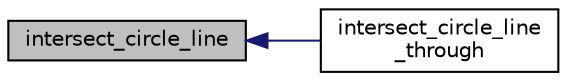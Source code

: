 digraph "intersect_circle_line"
{
  edge [fontname="Helvetica",fontsize="10",labelfontname="Helvetica",labelfontsize="10"];
  node [fontname="Helvetica",fontsize="10",shape=record];
  rankdir="LR";
  Node291 [label="intersect_circle_line",height=0.2,width=0.4,color="black", fillcolor="grey75", style="filled", fontcolor="black"];
  Node291 -> Node292 [dir="back",color="midnightblue",fontsize="10",style="solid",fontname="Helvetica"];
  Node292 [label="intersect_circle_line\l_through",height=0.2,width=0.4,color="black", fillcolor="white", style="filled",URL="$d7/d04/graphics_8h.html#aff0422122d76e944bc98278016b3a549"];
}
